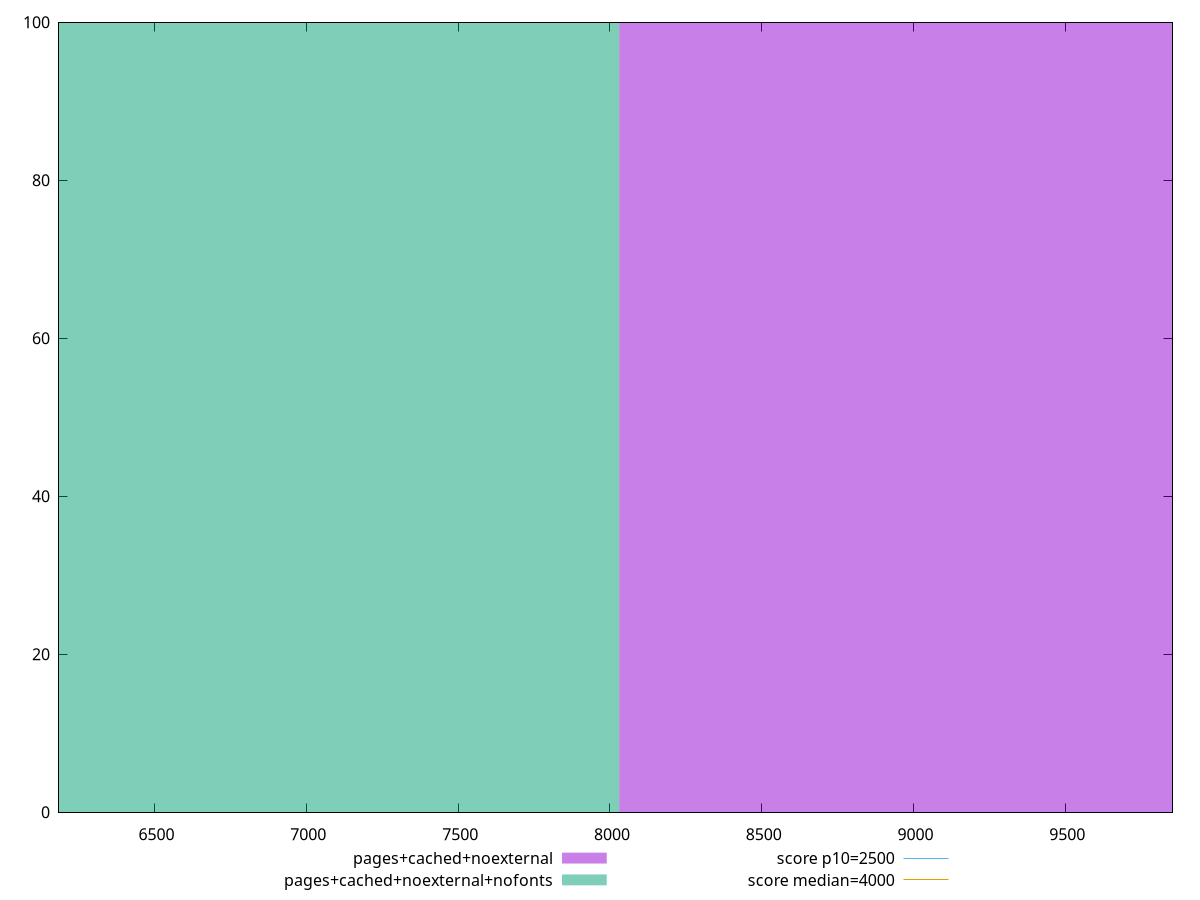 reset

$pagesCachedNoexternal <<EOF
9636.571216917675 100
EOF

$pagesCachedNoexternalNofonts <<EOF
6424.38081127845 100
EOF

set key outside below
set boxwidth 3212.190405639225
set xrange [6185.3243:9853.073249999998]
set yrange [0:100]
set style fill transparent solid 0.5 noborder

set parametric
set terminal svg size 640, 500 enhanced background rgb 'white'
set output "report_00007_2020-12-11T15:55:29.892Z/largest-contentful-paint/comparison/histogram/5_vs_6.svg"

plot $pagesCachedNoexternal title "pages+cached+noexternal" with boxes, \
     $pagesCachedNoexternalNofonts title "pages+cached+noexternal+nofonts" with boxes, \
     2500,t title "score p10=2500", \
     4000,t title "score median=4000"

reset
